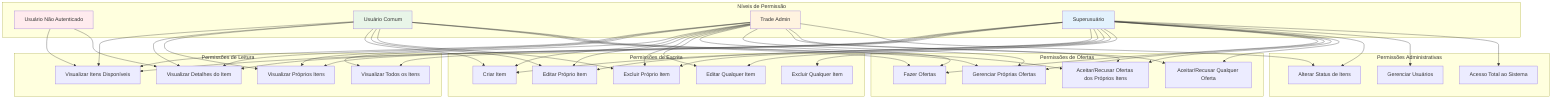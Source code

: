 graph TD
    subgraph Niveis["Níveis de Permissão"]
        A["Usuário Não Autenticado"]
        B["Usuário Comum"]
        C["Trade Admin"]
        D["Superusuário"]
    end
    
    subgraph Leitura["Permissões de Leitura"]
        E["Visualizar Itens Disponíveis"]
        F["Visualizar Detalhes do Item"]
        G["Visualizar Próprios Itens"]
        H["Visualizar Todos os Itens"]
    end
    
    subgraph Escrita["Permissões de Escrita"]
        I["Criar Item"]
        J["Editar Próprio Item"]
        K["Excluir Próprio Item"]
        L["Editar Qualquer Item"]
        M["Excluir Qualquer Item"]
    end
    
    subgraph Ofertas["Permissões de Ofertas"]
        N["Fazer Ofertas"]
        O["Gerenciar Próprias Ofertas"]
        P["Aceitar/Recusar Ofertas dos Próprios Itens"]
        Q["Aceitar/Recusar Qualquer Oferta"]
    end
    
    subgraph Admin["Permissões Administrativas"]
        R["Alterar Status de Itens"]
        S["Gerenciar Usuários"]
        T["Acesso Total ao Sistema"]
    end
    
    A --> E
    A --> F
    
    B --> E
    B --> F
    B --> G
    B --> I
    B --> J
    B --> K
    B --> N
    B --> O
    B --> P
    
    C --> E
    C --> F
    C --> G
    C --> H
    C --> I
    C --> J
    C --> K
    C --> L
    C --> N
    C --> O
    C --> P
    C --> Q
    C --> R
    
    D --> E
    D --> F
    D --> G
    D --> H
    D --> I
    D --> J
    D --> K
    D --> L
    D --> M
    D --> N
    D --> O
    D --> P
    D --> Q
    D --> R
    D --> S
    D --> T
    
    style A fill:#ffebee
    style B fill:#e8f5e8
    style C fill:#fff3e0
    style D fill:#e3f2fd